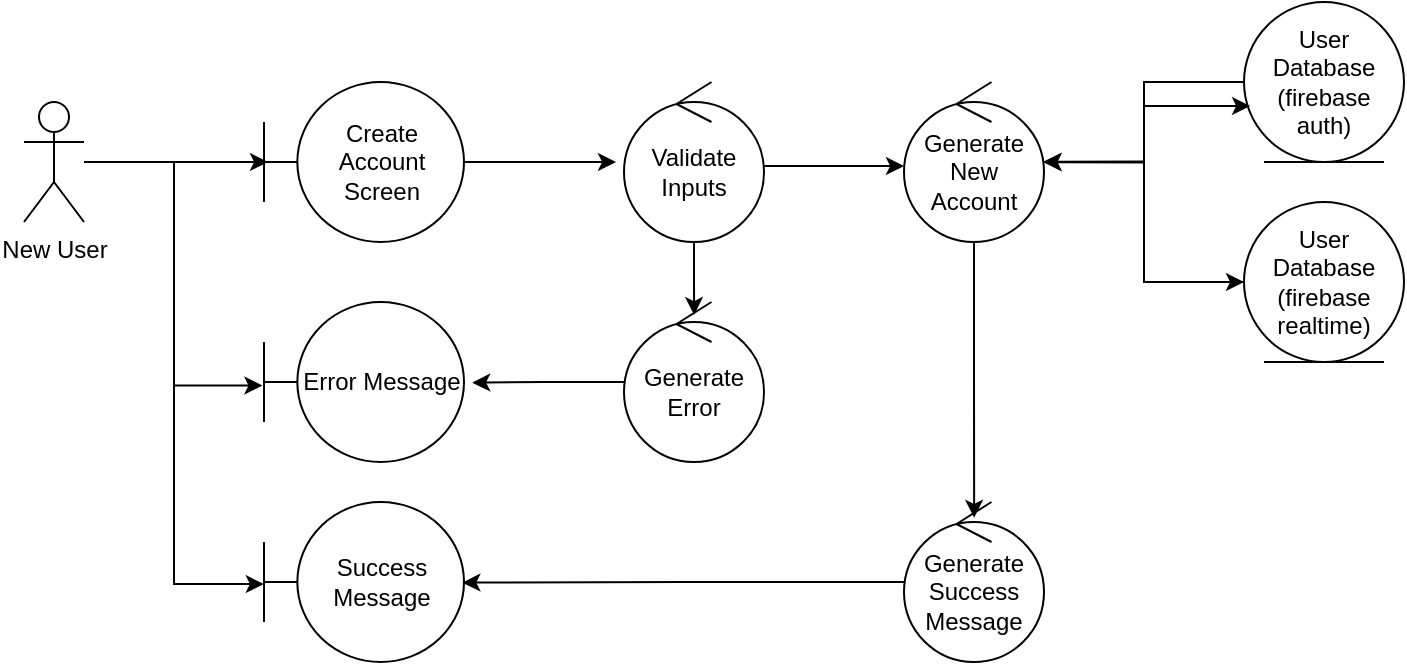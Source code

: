 <mxfile version="13.8.8" type="github">
  <diagram id="IYi8p17pEobE1o9S2YxM" name="Page-1">
    <mxGraphModel dx="976" dy="495" grid="1" gridSize="10" guides="1" tooltips="1" connect="1" arrows="1" fold="1" page="1" pageScale="1" pageWidth="850" pageHeight="1100" math="0" shadow="0">
      <root>
        <mxCell id="0" />
        <mxCell id="1" parent="0" />
        <mxCell id="qaig5zKq3u2xwKFAPcPl-10" style="edgeStyle=orthogonalEdgeStyle;rounded=0;orthogonalLoop=1;jettySize=auto;html=1;entryX=0.02;entryY=0.5;entryDx=0;entryDy=0;entryPerimeter=0;" edge="1" parent="1" source="qaig5zKq3u2xwKFAPcPl-1" target="qaig5zKq3u2xwKFAPcPl-3">
          <mxGeometry relative="1" as="geometry" />
        </mxCell>
        <mxCell id="qaig5zKq3u2xwKFAPcPl-20" style="edgeStyle=orthogonalEdgeStyle;rounded=0;orthogonalLoop=1;jettySize=auto;html=1;entryX=-0.008;entryY=0.522;entryDx=0;entryDy=0;entryPerimeter=0;" edge="1" parent="1" source="qaig5zKq3u2xwKFAPcPl-1" target="qaig5zKq3u2xwKFAPcPl-17">
          <mxGeometry relative="1" as="geometry" />
        </mxCell>
        <mxCell id="qaig5zKq3u2xwKFAPcPl-21" style="edgeStyle=orthogonalEdgeStyle;rounded=0;orthogonalLoop=1;jettySize=auto;html=1;entryX=-0.001;entryY=0.513;entryDx=0;entryDy=0;entryPerimeter=0;" edge="1" parent="1" source="qaig5zKq3u2xwKFAPcPl-1" target="qaig5zKq3u2xwKFAPcPl-19">
          <mxGeometry relative="1" as="geometry" />
        </mxCell>
        <mxCell id="qaig5zKq3u2xwKFAPcPl-1" value="New User" style="shape=umlActor;verticalLabelPosition=bottom;verticalAlign=top;html=1;" vertex="1" parent="1">
          <mxGeometry x="90" y="140" width="30" height="60" as="geometry" />
        </mxCell>
        <mxCell id="qaig5zKq3u2xwKFAPcPl-11" style="edgeStyle=orthogonalEdgeStyle;rounded=0;orthogonalLoop=1;jettySize=auto;html=1;entryX=-0.057;entryY=0.5;entryDx=0;entryDy=0;entryPerimeter=0;" edge="1" parent="1" source="qaig5zKq3u2xwKFAPcPl-3" target="qaig5zKq3u2xwKFAPcPl-6">
          <mxGeometry relative="1" as="geometry" />
        </mxCell>
        <mxCell id="qaig5zKq3u2xwKFAPcPl-3" value="Create Account Screen" style="shape=umlBoundary;whiteSpace=wrap;html=1;" vertex="1" parent="1">
          <mxGeometry x="210" y="130" width="100" height="80" as="geometry" />
        </mxCell>
        <mxCell id="qaig5zKq3u2xwKFAPcPl-12" style="edgeStyle=orthogonalEdgeStyle;rounded=0;orthogonalLoop=1;jettySize=auto;html=1;entryX=0;entryY=0.525;entryDx=0;entryDy=0;entryPerimeter=0;exitX=1.001;exitY=0.525;exitDx=0;exitDy=0;exitPerimeter=0;" edge="1" parent="1" source="qaig5zKq3u2xwKFAPcPl-6" target="qaig5zKq3u2xwKFAPcPl-8">
          <mxGeometry relative="1" as="geometry">
            <mxPoint x="460" y="220" as="targetPoint" />
            <Array as="points" />
          </mxGeometry>
        </mxCell>
        <mxCell id="qaig5zKq3u2xwKFAPcPl-16" style="edgeStyle=orthogonalEdgeStyle;rounded=0;orthogonalLoop=1;jettySize=auto;html=1;entryX=0.501;entryY=0.082;entryDx=0;entryDy=0;entryPerimeter=0;" edge="1" parent="1" source="qaig5zKq3u2xwKFAPcPl-6" target="qaig5zKq3u2xwKFAPcPl-15">
          <mxGeometry relative="1" as="geometry" />
        </mxCell>
        <mxCell id="qaig5zKq3u2xwKFAPcPl-6" value="Validate Inputs" style="ellipse;shape=umlControl;whiteSpace=wrap;html=1;" vertex="1" parent="1">
          <mxGeometry x="390" y="130" width="70" height="80" as="geometry" />
        </mxCell>
        <mxCell id="qaig5zKq3u2xwKFAPcPl-23" style="edgeStyle=orthogonalEdgeStyle;rounded=0;orthogonalLoop=1;jettySize=auto;html=1;entryX=0.996;entryY=0.502;entryDx=0;entryDy=0;entryPerimeter=0;" edge="1" parent="1" source="qaig5zKq3u2xwKFAPcPl-7" target="qaig5zKq3u2xwKFAPcPl-8">
          <mxGeometry relative="1" as="geometry" />
        </mxCell>
        <mxCell id="qaig5zKq3u2xwKFAPcPl-7" value="User Database (firebase &lt;br&gt;auth)" style="ellipse;shape=umlEntity;whiteSpace=wrap;html=1;" vertex="1" parent="1">
          <mxGeometry x="700" y="90" width="80" height="80" as="geometry" />
        </mxCell>
        <mxCell id="qaig5zKq3u2xwKFAPcPl-13" style="edgeStyle=orthogonalEdgeStyle;rounded=0;orthogonalLoop=1;jettySize=auto;html=1;entryX=0.038;entryY=0.65;entryDx=0;entryDy=0;entryPerimeter=0;" edge="1" parent="1" source="qaig5zKq3u2xwKFAPcPl-8" target="qaig5zKq3u2xwKFAPcPl-7">
          <mxGeometry relative="1" as="geometry" />
        </mxCell>
        <mxCell id="qaig5zKq3u2xwKFAPcPl-14" style="edgeStyle=orthogonalEdgeStyle;rounded=0;orthogonalLoop=1;jettySize=auto;html=1;entryX=0;entryY=0.5;entryDx=0;entryDy=0;" edge="1" parent="1" source="qaig5zKq3u2xwKFAPcPl-8" target="qaig5zKq3u2xwKFAPcPl-9">
          <mxGeometry relative="1" as="geometry" />
        </mxCell>
        <mxCell id="qaig5zKq3u2xwKFAPcPl-25" style="edgeStyle=orthogonalEdgeStyle;rounded=0;orthogonalLoop=1;jettySize=auto;html=1;entryX=0.501;entryY=0.099;entryDx=0;entryDy=0;entryPerimeter=0;" edge="1" parent="1" source="qaig5zKq3u2xwKFAPcPl-8" target="qaig5zKq3u2xwKFAPcPl-22">
          <mxGeometry relative="1" as="geometry" />
        </mxCell>
        <mxCell id="qaig5zKq3u2xwKFAPcPl-8" value="Generate New Account" style="ellipse;shape=umlControl;whiteSpace=wrap;html=1;" vertex="1" parent="1">
          <mxGeometry x="530" y="130" width="70" height="80" as="geometry" />
        </mxCell>
        <mxCell id="qaig5zKq3u2xwKFAPcPl-24" style="edgeStyle=orthogonalEdgeStyle;rounded=0;orthogonalLoop=1;jettySize=auto;html=1;entryX=0.996;entryY=0.498;entryDx=0;entryDy=0;entryPerimeter=0;" edge="1" parent="1" source="qaig5zKq3u2xwKFAPcPl-9" target="qaig5zKq3u2xwKFAPcPl-8">
          <mxGeometry relative="1" as="geometry" />
        </mxCell>
        <mxCell id="qaig5zKq3u2xwKFAPcPl-9" value="User Database&lt;br&gt;(firebase realtime)" style="ellipse;shape=umlEntity;whiteSpace=wrap;html=1;" vertex="1" parent="1">
          <mxGeometry x="700" y="190" width="80" height="80" as="geometry" />
        </mxCell>
        <mxCell id="qaig5zKq3u2xwKFAPcPl-18" style="edgeStyle=orthogonalEdgeStyle;rounded=0;orthogonalLoop=1;jettySize=auto;html=1;entryX=1.041;entryY=0.504;entryDx=0;entryDy=0;entryPerimeter=0;" edge="1" parent="1" source="qaig5zKq3u2xwKFAPcPl-15" target="qaig5zKq3u2xwKFAPcPl-17">
          <mxGeometry relative="1" as="geometry" />
        </mxCell>
        <mxCell id="qaig5zKq3u2xwKFAPcPl-15" value="Generate Error" style="ellipse;shape=umlControl;whiteSpace=wrap;html=1;" vertex="1" parent="1">
          <mxGeometry x="390" y="240" width="70" height="80" as="geometry" />
        </mxCell>
        <mxCell id="qaig5zKq3u2xwKFAPcPl-17" value="Error Message" style="shape=umlBoundary;whiteSpace=wrap;html=1;" vertex="1" parent="1">
          <mxGeometry x="210" y="240" width="100" height="80" as="geometry" />
        </mxCell>
        <mxCell id="qaig5zKq3u2xwKFAPcPl-19" value="Success Message" style="shape=umlBoundary;whiteSpace=wrap;html=1;" vertex="1" parent="1">
          <mxGeometry x="210" y="340" width="100" height="80" as="geometry" />
        </mxCell>
        <mxCell id="qaig5zKq3u2xwKFAPcPl-26" style="edgeStyle=orthogonalEdgeStyle;rounded=0;orthogonalLoop=1;jettySize=auto;html=1;entryX=0.992;entryY=0.504;entryDx=0;entryDy=0;entryPerimeter=0;" edge="1" parent="1" source="qaig5zKq3u2xwKFAPcPl-22" target="qaig5zKq3u2xwKFAPcPl-19">
          <mxGeometry relative="1" as="geometry" />
        </mxCell>
        <mxCell id="qaig5zKq3u2xwKFAPcPl-22" value="Generate Success Message" style="ellipse;shape=umlControl;whiteSpace=wrap;html=1;" vertex="1" parent="1">
          <mxGeometry x="530" y="340" width="70" height="80" as="geometry" />
        </mxCell>
      </root>
    </mxGraphModel>
  </diagram>
</mxfile>
